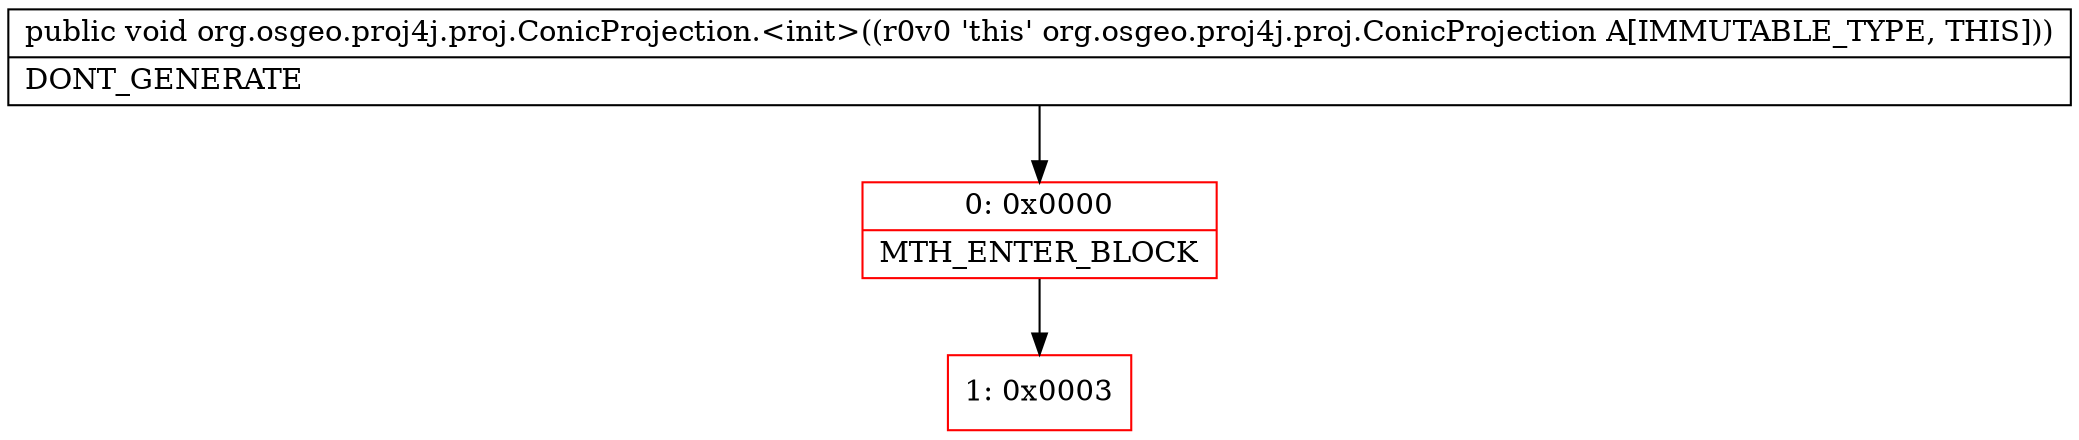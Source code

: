 digraph "CFG fororg.osgeo.proj4j.proj.ConicProjection.\<init\>()V" {
subgraph cluster_Region_778350292 {
label = "R(0)";
node [shape=record,color=blue];
}
Node_0 [shape=record,color=red,label="{0\:\ 0x0000|MTH_ENTER_BLOCK\l}"];
Node_1 [shape=record,color=red,label="{1\:\ 0x0003}"];
MethodNode[shape=record,label="{public void org.osgeo.proj4j.proj.ConicProjection.\<init\>((r0v0 'this' org.osgeo.proj4j.proj.ConicProjection A[IMMUTABLE_TYPE, THIS]))  | DONT_GENERATE\l}"];
MethodNode -> Node_0;
Node_0 -> Node_1;
}

